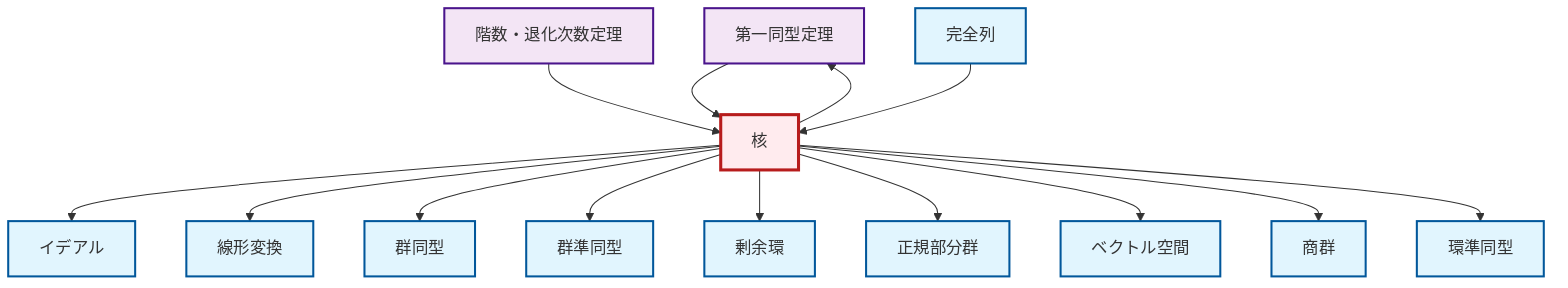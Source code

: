 graph TD
    classDef definition fill:#e1f5fe,stroke:#01579b,stroke-width:2px
    classDef theorem fill:#f3e5f5,stroke:#4a148c,stroke-width:2px
    classDef axiom fill:#fff3e0,stroke:#e65100,stroke-width:2px
    classDef example fill:#e8f5e9,stroke:#1b5e20,stroke-width:2px
    classDef current fill:#ffebee,stroke:#b71c1c,stroke-width:3px
    def-quotient-group["商群"]:::definition
    def-isomorphism["群同型"]:::definition
    def-vector-space["ベクトル空間"]:::definition
    def-normal-subgroup["正規部分群"]:::definition
    def-quotient-ring["剰余環"]:::definition
    thm-first-isomorphism["第一同型定理"]:::theorem
    def-exact-sequence["完全列"]:::definition
    def-ideal["イデアル"]:::definition
    def-ring-homomorphism["環準同型"]:::definition
    thm-rank-nullity["階数・退化次数定理"]:::theorem
    def-kernel["核"]:::definition
    def-homomorphism["群準同型"]:::definition
    def-linear-transformation["線形変換"]:::definition
    def-kernel --> def-ideal
    def-kernel --> def-linear-transformation
    def-kernel --> def-isomorphism
    def-kernel --> def-homomorphism
    def-kernel --> def-quotient-ring
    thm-first-isomorphism --> def-kernel
    def-kernel --> thm-first-isomorphism
    def-kernel --> def-normal-subgroup
    def-kernel --> def-vector-space
    thm-rank-nullity --> def-kernel
    def-exact-sequence --> def-kernel
    def-kernel --> def-quotient-group
    def-kernel --> def-ring-homomorphism
    class def-kernel current